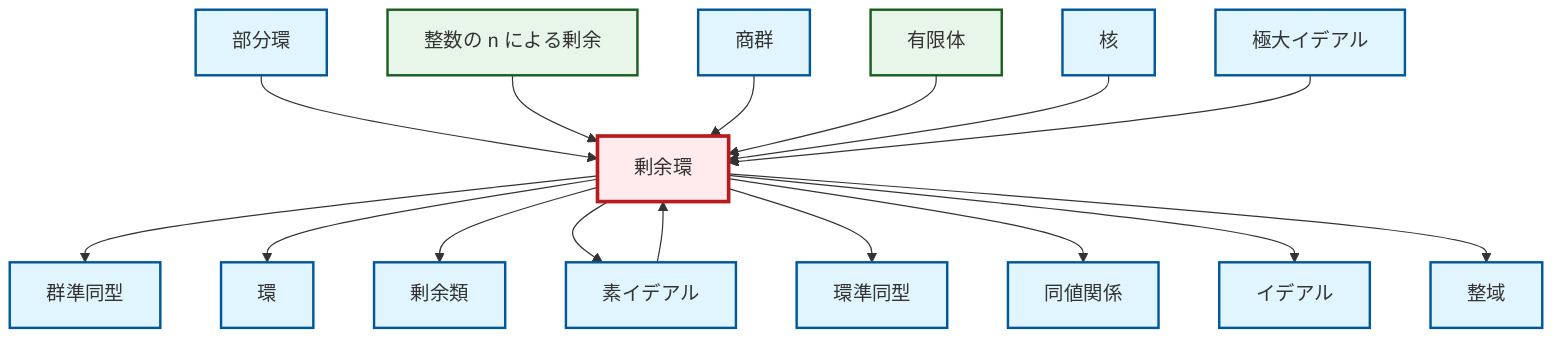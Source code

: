 graph TD
    classDef definition fill:#e1f5fe,stroke:#01579b,stroke-width:2px
    classDef theorem fill:#f3e5f5,stroke:#4a148c,stroke-width:2px
    classDef axiom fill:#fff3e0,stroke:#e65100,stroke-width:2px
    classDef example fill:#e8f5e9,stroke:#1b5e20,stroke-width:2px
    classDef current fill:#ffebee,stroke:#b71c1c,stroke-width:3px
    def-ring["環"]:::definition
    def-subring["部分環"]:::definition
    def-integral-domain["整域"]:::definition
    def-ring-homomorphism["環準同型"]:::definition
    def-equivalence-relation["同値関係"]:::definition
    def-homomorphism["群準同型"]:::definition
    def-prime-ideal["素イデアル"]:::definition
    ex-finite-field["有限体"]:::example
    def-ideal["イデアル"]:::definition
    ex-quotient-integers-mod-n["整数の n による剰余"]:::example
    def-coset["剰余類"]:::definition
    def-maximal-ideal["極大イデアル"]:::definition
    def-quotient-ring["剰余環"]:::definition
    def-kernel["核"]:::definition
    def-quotient-group["商群"]:::definition
    def-subring --> def-quotient-ring
    ex-quotient-integers-mod-n --> def-quotient-ring
    def-quotient-ring --> def-homomorphism
    def-quotient-ring --> def-ring
    def-prime-ideal --> def-quotient-ring
    def-quotient-ring --> def-coset
    def-quotient-group --> def-quotient-ring
    def-quotient-ring --> def-prime-ideal
    ex-finite-field --> def-quotient-ring
    def-kernel --> def-quotient-ring
    def-quotient-ring --> def-ring-homomorphism
    def-quotient-ring --> def-equivalence-relation
    def-quotient-ring --> def-ideal
    def-quotient-ring --> def-integral-domain
    def-maximal-ideal --> def-quotient-ring
    class def-quotient-ring current